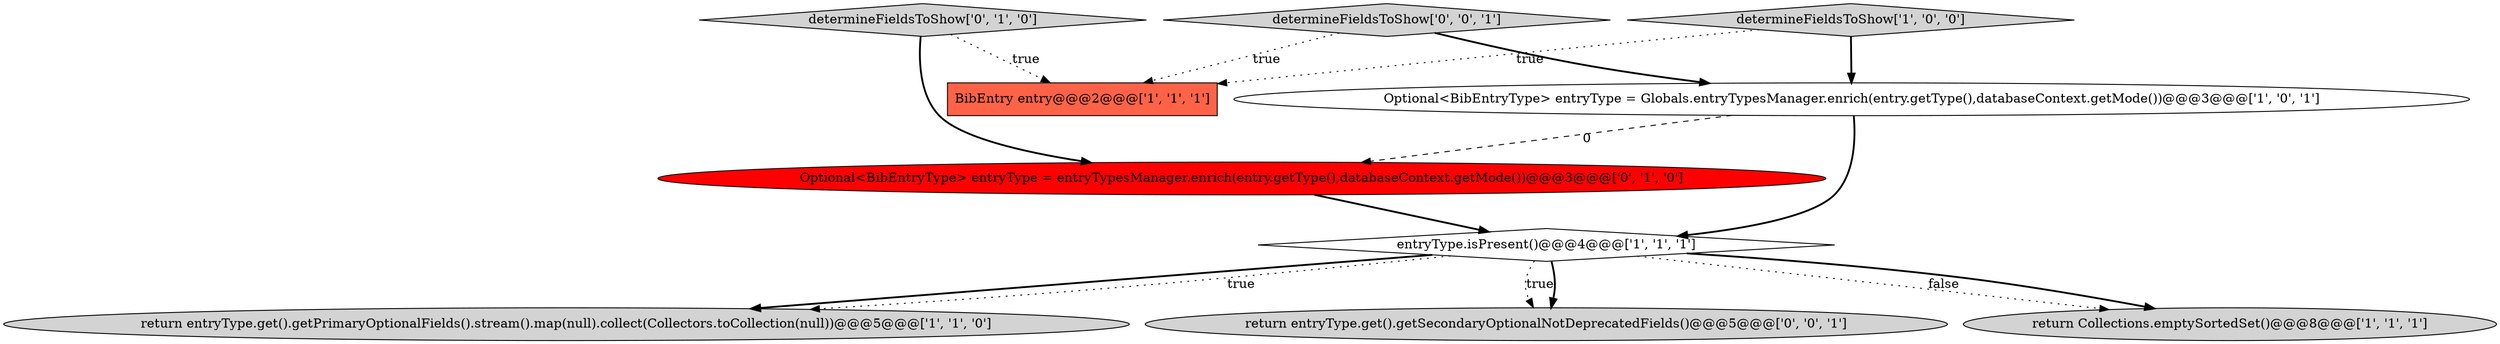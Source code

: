 digraph {
3 [style = filled, label = "return entryType.get().getPrimaryOptionalFields().stream().map(null).collect(Collectors.toCollection(null))@@@5@@@['1', '1', '0']", fillcolor = lightgray, shape = ellipse image = "AAA0AAABBB1BBB"];
2 [style = filled, label = "BibEntry entry@@@2@@@['1', '1', '1']", fillcolor = tomato, shape = box image = "AAA0AAABBB1BBB"];
1 [style = filled, label = "determineFieldsToShow['1', '0', '0']", fillcolor = lightgray, shape = diamond image = "AAA0AAABBB1BBB"];
7 [style = filled, label = "determineFieldsToShow['0', '1', '0']", fillcolor = lightgray, shape = diamond image = "AAA0AAABBB2BBB"];
8 [style = filled, label = "return entryType.get().getSecondaryOptionalNotDeprecatedFields()@@@5@@@['0', '0', '1']", fillcolor = lightgray, shape = ellipse image = "AAA0AAABBB3BBB"];
5 [style = filled, label = "Optional<BibEntryType> entryType = Globals.entryTypesManager.enrich(entry.getType(),databaseContext.getMode())@@@3@@@['1', '0', '1']", fillcolor = white, shape = ellipse image = "AAA0AAABBB1BBB"];
6 [style = filled, label = "Optional<BibEntryType> entryType = entryTypesManager.enrich(entry.getType(),databaseContext.getMode())@@@3@@@['0', '1', '0']", fillcolor = red, shape = ellipse image = "AAA1AAABBB2BBB"];
4 [style = filled, label = "return Collections.emptySortedSet()@@@8@@@['1', '1', '1']", fillcolor = lightgray, shape = ellipse image = "AAA0AAABBB1BBB"];
9 [style = filled, label = "determineFieldsToShow['0', '0', '1']", fillcolor = lightgray, shape = diamond image = "AAA0AAABBB3BBB"];
0 [style = filled, label = "entryType.isPresent()@@@4@@@['1', '1', '1']", fillcolor = white, shape = diamond image = "AAA0AAABBB1BBB"];
1->5 [style = bold, label=""];
0->3 [style = bold, label=""];
9->5 [style = bold, label=""];
0->4 [style = dotted, label="false"];
7->2 [style = dotted, label="true"];
0->8 [style = dotted, label="true"];
6->0 [style = bold, label=""];
0->3 [style = dotted, label="true"];
5->6 [style = dashed, label="0"];
1->2 [style = dotted, label="true"];
5->0 [style = bold, label=""];
0->4 [style = bold, label=""];
9->2 [style = dotted, label="true"];
7->6 [style = bold, label=""];
0->8 [style = bold, label=""];
}
